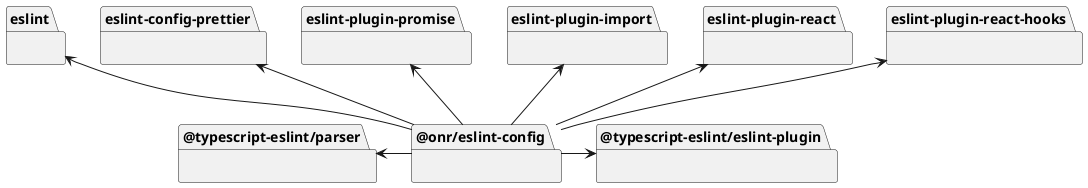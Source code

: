 @startuml "Package Dependencies"

package @onr/eslint-config as onr {}

package eslint {}
package eslint-config-prettier {}
package eslint-plugin-promise {}
package eslint-plugin-import {}
package eslint-plugin-react {}
package eslint-plugin-react-hooks {}
package @typescript-eslint/eslint-plugin {}
package @typescript-eslint/parser {}

"eslint" <-- onr
"eslint-config-prettier" <-- onr
"eslint-plugin-promise" <-- onr
"eslint-plugin-import" <-- onr
"eslint-plugin-react" <-- onr
"eslint-plugin-react-hooks" <-- onr
"@typescript-eslint/parser" <- onr
onr -> "@typescript-eslint/eslint-plugin"

@enduml
